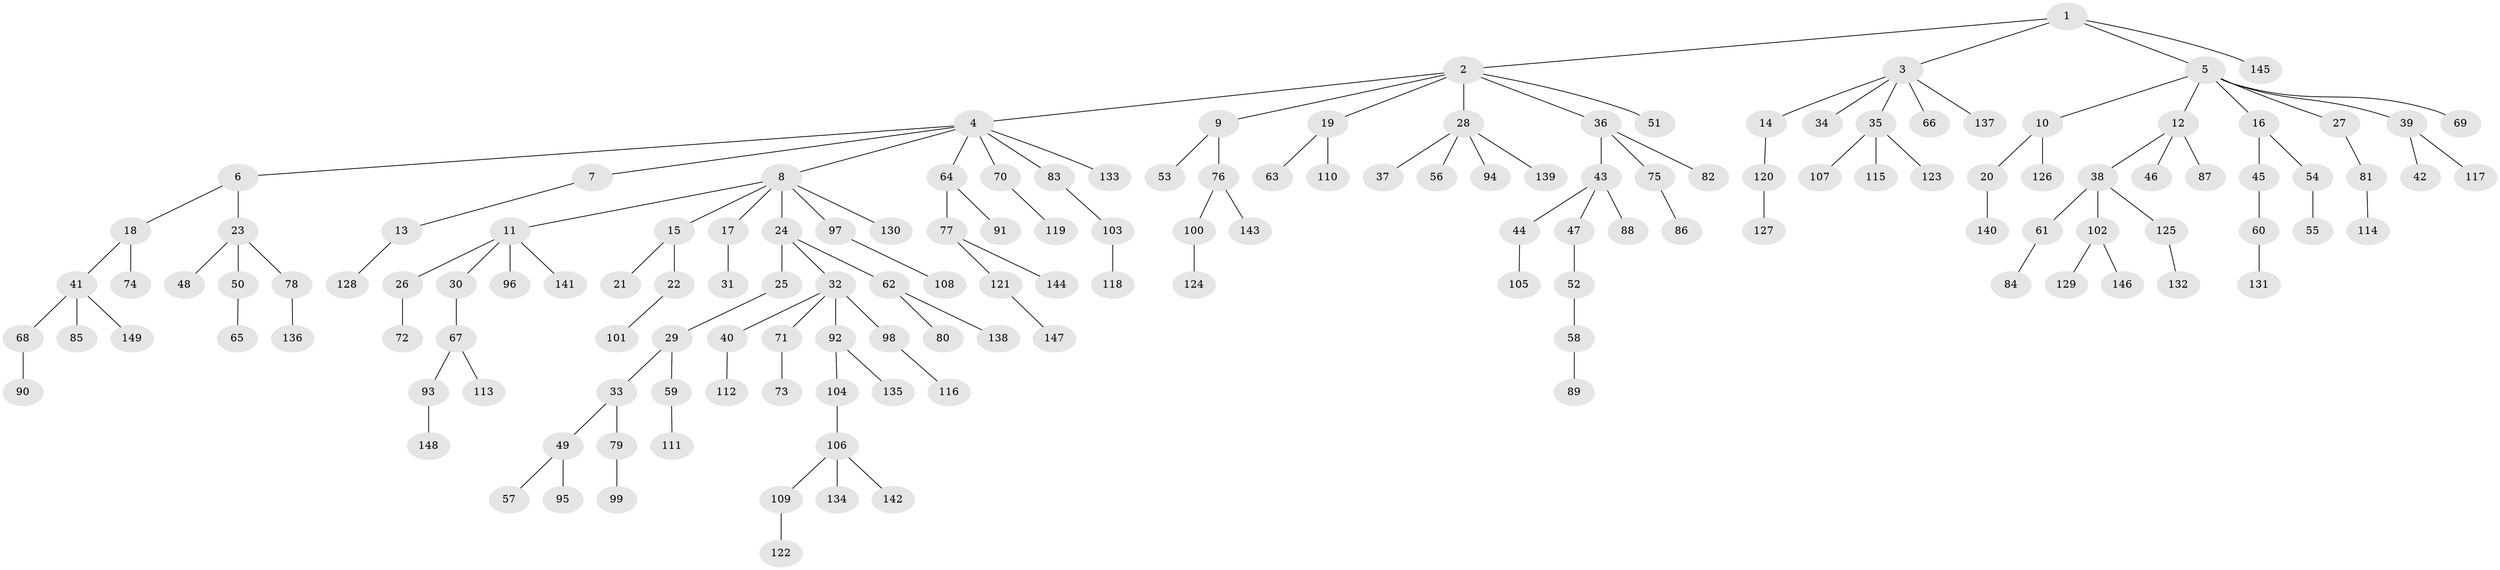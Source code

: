 // Generated by graph-tools (version 1.1) at 2025/53/03/09/25 04:53:32]
// undirected, 149 vertices, 148 edges
graph export_dot {
graph [start="1"]
  node [color=gray90,style=filled];
  1;
  2;
  3;
  4;
  5;
  6;
  7;
  8;
  9;
  10;
  11;
  12;
  13;
  14;
  15;
  16;
  17;
  18;
  19;
  20;
  21;
  22;
  23;
  24;
  25;
  26;
  27;
  28;
  29;
  30;
  31;
  32;
  33;
  34;
  35;
  36;
  37;
  38;
  39;
  40;
  41;
  42;
  43;
  44;
  45;
  46;
  47;
  48;
  49;
  50;
  51;
  52;
  53;
  54;
  55;
  56;
  57;
  58;
  59;
  60;
  61;
  62;
  63;
  64;
  65;
  66;
  67;
  68;
  69;
  70;
  71;
  72;
  73;
  74;
  75;
  76;
  77;
  78;
  79;
  80;
  81;
  82;
  83;
  84;
  85;
  86;
  87;
  88;
  89;
  90;
  91;
  92;
  93;
  94;
  95;
  96;
  97;
  98;
  99;
  100;
  101;
  102;
  103;
  104;
  105;
  106;
  107;
  108;
  109;
  110;
  111;
  112;
  113;
  114;
  115;
  116;
  117;
  118;
  119;
  120;
  121;
  122;
  123;
  124;
  125;
  126;
  127;
  128;
  129;
  130;
  131;
  132;
  133;
  134;
  135;
  136;
  137;
  138;
  139;
  140;
  141;
  142;
  143;
  144;
  145;
  146;
  147;
  148;
  149;
  1 -- 2;
  1 -- 3;
  1 -- 5;
  1 -- 145;
  2 -- 4;
  2 -- 9;
  2 -- 19;
  2 -- 28;
  2 -- 36;
  2 -- 51;
  3 -- 14;
  3 -- 34;
  3 -- 35;
  3 -- 66;
  3 -- 137;
  4 -- 6;
  4 -- 7;
  4 -- 8;
  4 -- 64;
  4 -- 70;
  4 -- 83;
  4 -- 133;
  5 -- 10;
  5 -- 12;
  5 -- 16;
  5 -- 27;
  5 -- 39;
  5 -- 69;
  6 -- 18;
  6 -- 23;
  7 -- 13;
  8 -- 11;
  8 -- 15;
  8 -- 17;
  8 -- 24;
  8 -- 97;
  8 -- 130;
  9 -- 53;
  9 -- 76;
  10 -- 20;
  10 -- 126;
  11 -- 26;
  11 -- 30;
  11 -- 96;
  11 -- 141;
  12 -- 38;
  12 -- 46;
  12 -- 87;
  13 -- 128;
  14 -- 120;
  15 -- 21;
  15 -- 22;
  16 -- 45;
  16 -- 54;
  17 -- 31;
  18 -- 41;
  18 -- 74;
  19 -- 63;
  19 -- 110;
  20 -- 140;
  22 -- 101;
  23 -- 48;
  23 -- 50;
  23 -- 78;
  24 -- 25;
  24 -- 32;
  24 -- 62;
  25 -- 29;
  26 -- 72;
  27 -- 81;
  28 -- 37;
  28 -- 56;
  28 -- 94;
  28 -- 139;
  29 -- 33;
  29 -- 59;
  30 -- 67;
  32 -- 40;
  32 -- 71;
  32 -- 92;
  32 -- 98;
  33 -- 49;
  33 -- 79;
  35 -- 107;
  35 -- 115;
  35 -- 123;
  36 -- 43;
  36 -- 75;
  36 -- 82;
  38 -- 61;
  38 -- 102;
  38 -- 125;
  39 -- 42;
  39 -- 117;
  40 -- 112;
  41 -- 68;
  41 -- 85;
  41 -- 149;
  43 -- 44;
  43 -- 47;
  43 -- 88;
  44 -- 105;
  45 -- 60;
  47 -- 52;
  49 -- 57;
  49 -- 95;
  50 -- 65;
  52 -- 58;
  54 -- 55;
  58 -- 89;
  59 -- 111;
  60 -- 131;
  61 -- 84;
  62 -- 80;
  62 -- 138;
  64 -- 77;
  64 -- 91;
  67 -- 93;
  67 -- 113;
  68 -- 90;
  70 -- 119;
  71 -- 73;
  75 -- 86;
  76 -- 100;
  76 -- 143;
  77 -- 121;
  77 -- 144;
  78 -- 136;
  79 -- 99;
  81 -- 114;
  83 -- 103;
  92 -- 104;
  92 -- 135;
  93 -- 148;
  97 -- 108;
  98 -- 116;
  100 -- 124;
  102 -- 129;
  102 -- 146;
  103 -- 118;
  104 -- 106;
  106 -- 109;
  106 -- 134;
  106 -- 142;
  109 -- 122;
  120 -- 127;
  121 -- 147;
  125 -- 132;
}
